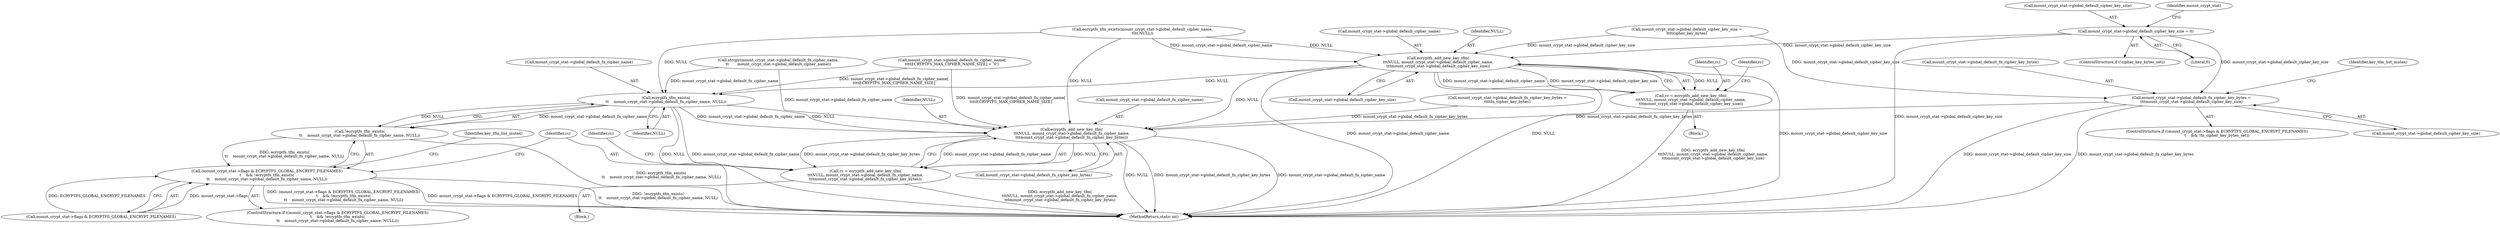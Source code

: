 digraph "0_linux_764355487ea220fdc2faf128d577d7f679b91f97_0@API" {
"1000460" [label="(Call,mount_crypt_stat->global_default_cipher_key_size = 0)"];
"1000474" [label="(Call,mount_crypt_stat->global_default_fn_cipher_key_bytes =\n\t\t\tmount_crypt_stat->global_default_cipher_key_size)"];
"1000529" [label="(Call,ecryptfs_add_new_key_tfm(\n\t\t\tNULL, mount_crypt_stat->global_default_fn_cipher_name,\n\t\t\tmount_crypt_stat->global_default_fn_cipher_key_bytes))"];
"1000527" [label="(Call,rc = ecryptfs_add_new_key_tfm(\n\t\t\tNULL, mount_crypt_stat->global_default_fn_cipher_name,\n\t\t\tmount_crypt_stat->global_default_fn_cipher_key_bytes))"];
"1000494" [label="(Call,ecryptfs_add_new_key_tfm(\n\t\t\tNULL, mount_crypt_stat->global_default_cipher_name,\n\t\t\tmount_crypt_stat->global_default_cipher_key_size))"];
"1000492" [label="(Call,rc = ecryptfs_add_new_key_tfm(\n\t\t\tNULL, mount_crypt_stat->global_default_cipher_name,\n\t\t\tmount_crypt_stat->global_default_cipher_key_size))"];
"1000521" [label="(Call,ecryptfs_tfm_exists(\n\t\t    mount_crypt_stat->global_default_fn_cipher_name, NULL))"];
"1000520" [label="(Call,!ecryptfs_tfm_exists(\n\t\t    mount_crypt_stat->global_default_fn_cipher_name, NULL))"];
"1000514" [label="(Call,(mount_crypt_stat->flags & ECRYPTFS_GLOBAL_ENCRYPT_FILENAMES)\n\t    && !ecryptfs_tfm_exists(\n\t\t    mount_crypt_stat->global_default_fn_cipher_name, NULL))"];
"1000457" [label="(ControlStructure,if (!cipher_key_bytes_set))"];
"1000529" [label="(Call,ecryptfs_add_new_key_tfm(\n\t\t\tNULL, mount_crypt_stat->global_default_fn_cipher_name,\n\t\t\tmount_crypt_stat->global_default_fn_cipher_key_bytes))"];
"1000464" [label="(Literal,0)"];
"1000550" [label="(Identifier,key_tfm_list_mutex)"];
"1000450" [label="(Call,strcpy(mount_crypt_stat->global_default_fn_cipher_name,\n\t\t       mount_crypt_stat->global_default_cipher_name))"];
"1000380" [label="(Call,mount_crypt_stat->global_default_fn_cipher_key_bytes =\n\t\t\t\tfn_cipher_key_bytes)"];
"1000528" [label="(Identifier,rc)"];
"1000499" [label="(Call,mount_crypt_stat->global_default_cipher_key_size)"];
"1000486" [label="(Call,ecryptfs_tfm_exists(mount_crypt_stat->global_default_cipher_name,\n\t\t\t\t NULL))"];
"1000256" [label="(Call,mount_crypt_stat->global_default_cipher_key_size =\n\t\t\t\tcipher_key_bytes)"];
"1000465" [label="(ControlStructure,if ((mount_crypt_stat->flags & ECRYPTFS_GLOBAL_ENCRYPT_FILENAMES)\n\t    && !fn_cipher_key_bytes_set))"];
"1000526" [label="(Block,)"];
"1000496" [label="(Call,mount_crypt_stat->global_default_cipher_name)"];
"1000515" [label="(Call,mount_crypt_stat->flags & ECRYPTFS_GLOBAL_ENCRYPT_FILENAMES)"];
"1000527" [label="(Call,rc = ecryptfs_add_new_key_tfm(\n\t\t\tNULL, mount_crypt_stat->global_default_fn_cipher_name,\n\t\t\tmount_crypt_stat->global_default_fn_cipher_key_bytes))"];
"1000475" [label="(Call,mount_crypt_stat->global_default_fn_cipher_key_bytes)"];
"1000491" [label="(Block,)"];
"1000520" [label="(Call,!ecryptfs_tfm_exists(\n\t\t    mount_crypt_stat->global_default_fn_cipher_name, NULL))"];
"1000461" [label="(Call,mount_crypt_stat->global_default_cipher_key_size)"];
"1000483" [label="(Identifier,key_tfm_list_mutex)"];
"1000503" [label="(Identifier,rc)"];
"1000522" [label="(Call,mount_crypt_stat->global_default_fn_cipher_name)"];
"1000538" [label="(Identifier,rc)"];
"1000521" [label="(Call,ecryptfs_tfm_exists(\n\t\t    mount_crypt_stat->global_default_fn_cipher_name, NULL))"];
"1000493" [label="(Identifier,rc)"];
"1000560" [label="(MethodReturn,static int)"];
"1000514" [label="(Call,(mount_crypt_stat->flags & ECRYPTFS_GLOBAL_ENCRYPT_FILENAMES)\n\t    && !ecryptfs_tfm_exists(\n\t\t    mount_crypt_stat->global_default_fn_cipher_name, NULL))"];
"1000494" [label="(Call,ecryptfs_add_new_key_tfm(\n\t\t\tNULL, mount_crypt_stat->global_default_cipher_name,\n\t\t\tmount_crypt_stat->global_default_cipher_key_size))"];
"1000478" [label="(Call,mount_crypt_stat->global_default_cipher_key_size)"];
"1000534" [label="(Call,mount_crypt_stat->global_default_fn_cipher_key_bytes)"];
"1000530" [label="(Identifier,NULL)"];
"1000352" [label="(Call,mount_crypt_stat->global_default_fn_cipher_name[\n\t\t\t\tECRYPTFS_MAX_CIPHER_NAME_SIZE] = '\0')"];
"1000525" [label="(Identifier,NULL)"];
"1000460" [label="(Call,mount_crypt_stat->global_default_cipher_key_size = 0)"];
"1000492" [label="(Call,rc = ecryptfs_add_new_key_tfm(\n\t\t\tNULL, mount_crypt_stat->global_default_cipher_name,\n\t\t\tmount_crypt_stat->global_default_cipher_key_size))"];
"1000495" [label="(Identifier,NULL)"];
"1000474" [label="(Call,mount_crypt_stat->global_default_fn_cipher_key_bytes =\n\t\t\tmount_crypt_stat->global_default_cipher_key_size)"];
"1000469" [label="(Identifier,mount_crypt_stat)"];
"1000513" [label="(ControlStructure,if ((mount_crypt_stat->flags & ECRYPTFS_GLOBAL_ENCRYPT_FILENAMES)\n\t    && !ecryptfs_tfm_exists(\n\t\t    mount_crypt_stat->global_default_fn_cipher_name, NULL)))"];
"1000531" [label="(Call,mount_crypt_stat->global_default_fn_cipher_name)"];
"1000460" -> "1000457"  [label="AST: "];
"1000460" -> "1000464"  [label="CFG: "];
"1000461" -> "1000460"  [label="AST: "];
"1000464" -> "1000460"  [label="AST: "];
"1000469" -> "1000460"  [label="CFG: "];
"1000460" -> "1000560"  [label="DDG: mount_crypt_stat->global_default_cipher_key_size"];
"1000460" -> "1000474"  [label="DDG: mount_crypt_stat->global_default_cipher_key_size"];
"1000460" -> "1000494"  [label="DDG: mount_crypt_stat->global_default_cipher_key_size"];
"1000474" -> "1000465"  [label="AST: "];
"1000474" -> "1000478"  [label="CFG: "];
"1000475" -> "1000474"  [label="AST: "];
"1000478" -> "1000474"  [label="AST: "];
"1000483" -> "1000474"  [label="CFG: "];
"1000474" -> "1000560"  [label="DDG: mount_crypt_stat->global_default_fn_cipher_key_bytes"];
"1000474" -> "1000560"  [label="DDG: mount_crypt_stat->global_default_cipher_key_size"];
"1000256" -> "1000474"  [label="DDG: mount_crypt_stat->global_default_cipher_key_size"];
"1000474" -> "1000529"  [label="DDG: mount_crypt_stat->global_default_fn_cipher_key_bytes"];
"1000529" -> "1000527"  [label="AST: "];
"1000529" -> "1000534"  [label="CFG: "];
"1000530" -> "1000529"  [label="AST: "];
"1000531" -> "1000529"  [label="AST: "];
"1000534" -> "1000529"  [label="AST: "];
"1000527" -> "1000529"  [label="CFG: "];
"1000529" -> "1000560"  [label="DDG: mount_crypt_stat->global_default_fn_cipher_name"];
"1000529" -> "1000560"  [label="DDG: NULL"];
"1000529" -> "1000560"  [label="DDG: mount_crypt_stat->global_default_fn_cipher_key_bytes"];
"1000529" -> "1000527"  [label="DDG: NULL"];
"1000529" -> "1000527"  [label="DDG: mount_crypt_stat->global_default_fn_cipher_name"];
"1000529" -> "1000527"  [label="DDG: mount_crypt_stat->global_default_fn_cipher_key_bytes"];
"1000521" -> "1000529"  [label="DDG: NULL"];
"1000521" -> "1000529"  [label="DDG: mount_crypt_stat->global_default_fn_cipher_name"];
"1000494" -> "1000529"  [label="DDG: NULL"];
"1000486" -> "1000529"  [label="DDG: NULL"];
"1000352" -> "1000529"  [label="DDG: mount_crypt_stat->global_default_fn_cipher_name[\n\t\t\t\tECRYPTFS_MAX_CIPHER_NAME_SIZE]"];
"1000450" -> "1000529"  [label="DDG: mount_crypt_stat->global_default_fn_cipher_name"];
"1000380" -> "1000529"  [label="DDG: mount_crypt_stat->global_default_fn_cipher_key_bytes"];
"1000527" -> "1000526"  [label="AST: "];
"1000528" -> "1000527"  [label="AST: "];
"1000538" -> "1000527"  [label="CFG: "];
"1000527" -> "1000560"  [label="DDG: ecryptfs_add_new_key_tfm(\n\t\t\tNULL, mount_crypt_stat->global_default_fn_cipher_name,\n\t\t\tmount_crypt_stat->global_default_fn_cipher_key_bytes)"];
"1000494" -> "1000492"  [label="AST: "];
"1000494" -> "1000499"  [label="CFG: "];
"1000495" -> "1000494"  [label="AST: "];
"1000496" -> "1000494"  [label="AST: "];
"1000499" -> "1000494"  [label="AST: "];
"1000492" -> "1000494"  [label="CFG: "];
"1000494" -> "1000560"  [label="DDG: mount_crypt_stat->global_default_cipher_name"];
"1000494" -> "1000560"  [label="DDG: NULL"];
"1000494" -> "1000560"  [label="DDG: mount_crypt_stat->global_default_cipher_key_size"];
"1000494" -> "1000492"  [label="DDG: NULL"];
"1000494" -> "1000492"  [label="DDG: mount_crypt_stat->global_default_cipher_name"];
"1000494" -> "1000492"  [label="DDG: mount_crypt_stat->global_default_cipher_key_size"];
"1000486" -> "1000494"  [label="DDG: NULL"];
"1000486" -> "1000494"  [label="DDG: mount_crypt_stat->global_default_cipher_name"];
"1000256" -> "1000494"  [label="DDG: mount_crypt_stat->global_default_cipher_key_size"];
"1000494" -> "1000521"  [label="DDG: NULL"];
"1000492" -> "1000491"  [label="AST: "];
"1000493" -> "1000492"  [label="AST: "];
"1000503" -> "1000492"  [label="CFG: "];
"1000492" -> "1000560"  [label="DDG: ecryptfs_add_new_key_tfm(\n\t\t\tNULL, mount_crypt_stat->global_default_cipher_name,\n\t\t\tmount_crypt_stat->global_default_cipher_key_size)"];
"1000521" -> "1000520"  [label="AST: "];
"1000521" -> "1000525"  [label="CFG: "];
"1000522" -> "1000521"  [label="AST: "];
"1000525" -> "1000521"  [label="AST: "];
"1000520" -> "1000521"  [label="CFG: "];
"1000521" -> "1000560"  [label="DDG: NULL"];
"1000521" -> "1000560"  [label="DDG: mount_crypt_stat->global_default_fn_cipher_name"];
"1000521" -> "1000520"  [label="DDG: mount_crypt_stat->global_default_fn_cipher_name"];
"1000521" -> "1000520"  [label="DDG: NULL"];
"1000352" -> "1000521"  [label="DDG: mount_crypt_stat->global_default_fn_cipher_name[\n\t\t\t\tECRYPTFS_MAX_CIPHER_NAME_SIZE]"];
"1000450" -> "1000521"  [label="DDG: mount_crypt_stat->global_default_fn_cipher_name"];
"1000486" -> "1000521"  [label="DDG: NULL"];
"1000520" -> "1000514"  [label="AST: "];
"1000514" -> "1000520"  [label="CFG: "];
"1000520" -> "1000560"  [label="DDG: ecryptfs_tfm_exists(\n\t\t    mount_crypt_stat->global_default_fn_cipher_name, NULL)"];
"1000520" -> "1000514"  [label="DDG: ecryptfs_tfm_exists(\n\t\t    mount_crypt_stat->global_default_fn_cipher_name, NULL)"];
"1000514" -> "1000513"  [label="AST: "];
"1000514" -> "1000515"  [label="CFG: "];
"1000515" -> "1000514"  [label="AST: "];
"1000528" -> "1000514"  [label="CFG: "];
"1000550" -> "1000514"  [label="CFG: "];
"1000514" -> "1000560"  [label="DDG: !ecryptfs_tfm_exists(\n\t\t    mount_crypt_stat->global_default_fn_cipher_name, NULL)"];
"1000514" -> "1000560"  [label="DDG: (mount_crypt_stat->flags & ECRYPTFS_GLOBAL_ENCRYPT_FILENAMES)\n\t    && !ecryptfs_tfm_exists(\n\t\t    mount_crypt_stat->global_default_fn_cipher_name, NULL)"];
"1000514" -> "1000560"  [label="DDG: mount_crypt_stat->flags & ECRYPTFS_GLOBAL_ENCRYPT_FILENAMES"];
"1000515" -> "1000514"  [label="DDG: mount_crypt_stat->flags"];
"1000515" -> "1000514"  [label="DDG: ECRYPTFS_GLOBAL_ENCRYPT_FILENAMES"];
}
